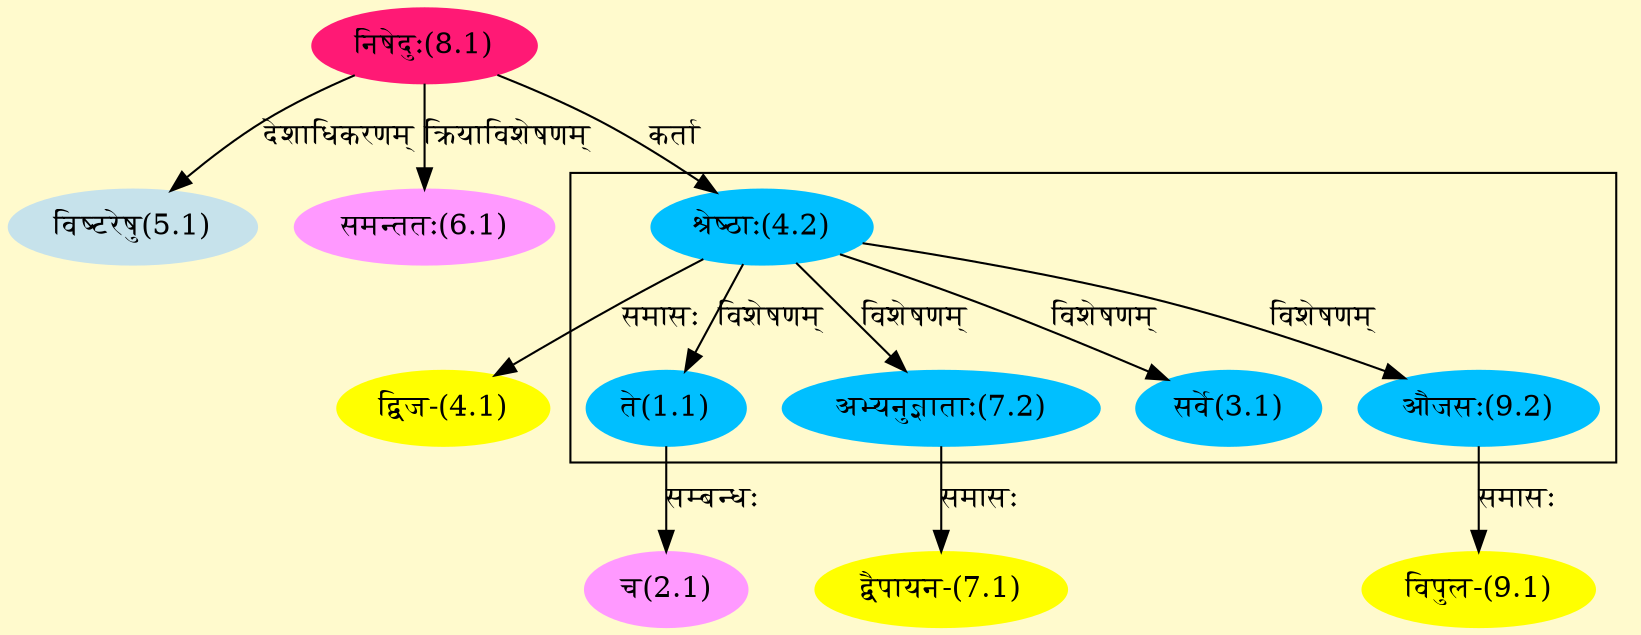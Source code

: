 digraph G{
rankdir=BT;
 compound=true;
 bgcolor="lemonchiffon1";

subgraph cluster_1{
Node1_1 [style=filled, color="#00BFFF" label = "ते(1.1)"]
Node4_2 [style=filled, color="#00BFFF" label = "श्रेष्ठाः(4.2)"]
Node3_1 [style=filled, color="#00BFFF" label = "सर्वे(3.1)"]
Node7_2 [style=filled, color="#00BFFF" label = "अभ्यनुज्ञाताः(7.2)"]
Node9_2 [style=filled, color="#00BFFF" label = "औजसः(9.2)"]

}
Node2_1 [style=filled, color="#FF99FF" label = "च(2.1)"]
Node1_1 [style=filled, color="#00BFFF" label = "ते(1.1)"]
Node4_1 [style=filled, color="#FFFF00" label = "द्विज-(4.1)"]
Node4_2 [style=filled, color="#00BFFF" label = "श्रेष्ठाः(4.2)"]
Node8_1 [style=filled, color="#FF1975" label = "निषेदुः(8.1)"]
Node5_1 [style=filled, color="#C6E2EB" label = "विष्टरेषु(5.1)"]
Node6_1 [style=filled, color="#FF99FF" label = "समन्ततः(6.1)"]
Node7_1 [style=filled, color="#FFFF00" label = "द्वैपायन-(7.1)"]
Node7_2 [style=filled, color="#00BFFF" label = "अभ्यनुज्ञाताः(7.2)"]
Node9_1 [style=filled, color="#FFFF00" label = "विपुल-(9.1)"]
Node9_2 [style=filled, color="#00BFFF" label = "औजसः(9.2)"]
/* Start of Relations section */

Node1_1 -> Node4_2 [  label="विशेषणम्"  dir="back" ]
Node2_1 -> Node1_1 [  label="सम्बन्धः"  dir="back" ]
Node3_1 -> Node4_2 [  label="विशेषणम्"  dir="back" ]
Node4_1 -> Node4_2 [  label="समासः"  dir="back" ]
Node4_2 -> Node8_1 [  label="कर्ता"  dir="back" ]
Node5_1 -> Node8_1 [  label="देशाधिकरणम्"  dir="back" ]
Node6_1 -> Node8_1 [  label="क्रियाविशेषणम्"  dir="back" ]
Node7_1 -> Node7_2 [  label="समासः"  dir="back" ]
Node7_2 -> Node4_2 [  label="विशेषणम्"  dir="back" ]
Node9_1 -> Node9_2 [  label="समासः"  dir="back" ]
Node9_2 -> Node4_2 [  label="विशेषणम्"  dir="back" ]
}

